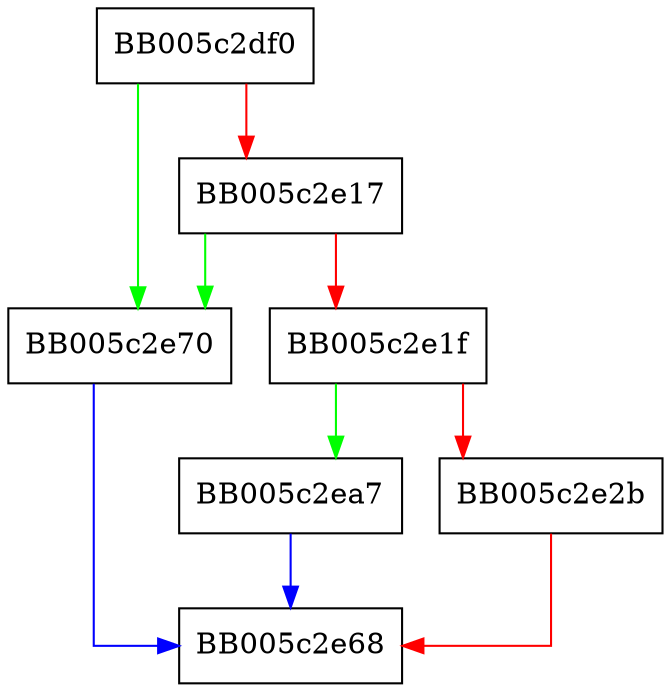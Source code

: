 digraph EVP_PKEY_CTX_set_group_name {
  node [shape="box"];
  graph [splines=ortho];
  BB005c2df0 -> BB005c2e70 [color="green"];
  BB005c2df0 -> BB005c2e17 [color="red"];
  BB005c2e17 -> BB005c2e70 [color="green"];
  BB005c2e17 -> BB005c2e1f [color="red"];
  BB005c2e1f -> BB005c2ea7 [color="green"];
  BB005c2e1f -> BB005c2e2b [color="red"];
  BB005c2e2b -> BB005c2e68 [color="red"];
  BB005c2e70 -> BB005c2e68 [color="blue"];
  BB005c2ea7 -> BB005c2e68 [color="blue"];
}